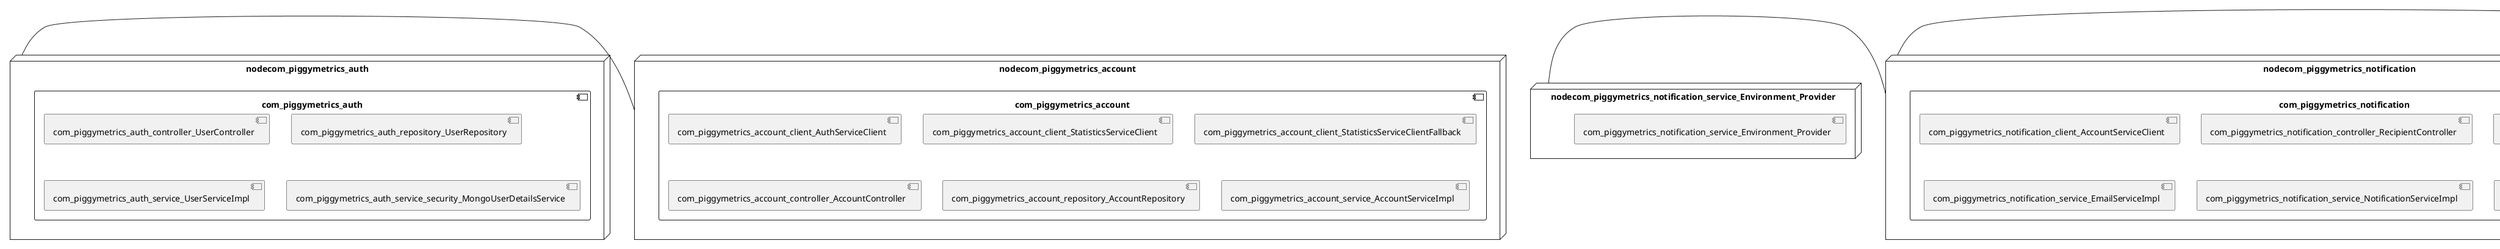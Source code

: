 @startuml
skinparam fixCircleLabelOverlapping true
skinparam componentStyle uml2
node nodecom_piggymetrics_account {
component com_piggymetrics_account {
[com_piggymetrics_account_client_AuthServiceClient] [[sqshq-piggymetrics.system#_0KwLkDGcEe-9S7eJJr0Udg]]
[com_piggymetrics_account_client_StatisticsServiceClient] [[sqshq-piggymetrics.system#_0KwLkDGcEe-9S7eJJr0Udg]]
[com_piggymetrics_account_client_StatisticsServiceClientFallback] [[sqshq-piggymetrics.system#_0KwLkDGcEe-9S7eJJr0Udg]]
[com_piggymetrics_account_controller_AccountController] [[sqshq-piggymetrics.system#_0KwLkDGcEe-9S7eJJr0Udg]]
[com_piggymetrics_account_repository_AccountRepository] [[sqshq-piggymetrics.system#_0KwLkDGcEe-9S7eJJr0Udg]]
[com_piggymetrics_account_service_AccountServiceImpl] [[sqshq-piggymetrics.system#_0KwLkDGcEe-9S7eJJr0Udg]]
}
}
node nodecom_piggymetrics_auth {
component com_piggymetrics_auth {
[com_piggymetrics_auth_controller_UserController] [[sqshq-piggymetrics.system#_0KwLkDGcEe-9S7eJJr0Udg]]
[com_piggymetrics_auth_repository_UserRepository] [[sqshq-piggymetrics.system#_0KwLkDGcEe-9S7eJJr0Udg]]
[com_piggymetrics_auth_service_UserServiceImpl] [[sqshq-piggymetrics.system#_0KwLkDGcEe-9S7eJJr0Udg]]
[com_piggymetrics_auth_service_security_MongoUserDetailsService] [[sqshq-piggymetrics.system#_0KwLkDGcEe-9S7eJJr0Udg]]
}
}
node nodecom_piggymetrics_notification {
component com_piggymetrics_notification {
[com_piggymetrics_notification_client_AccountServiceClient] [[sqshq-piggymetrics.system#_0KwLkDGcEe-9S7eJJr0Udg]]
[com_piggymetrics_notification_controller_RecipientController] [[sqshq-piggymetrics.system#_0KwLkDGcEe-9S7eJJr0Udg]]
[com_piggymetrics_notification_repository_RecipientRepository] [[sqshq-piggymetrics.system#_0KwLkDGcEe-9S7eJJr0Udg]]
[com_piggymetrics_notification_service_EmailServiceImpl] [[sqshq-piggymetrics.system#_0KwLkDGcEe-9S7eJJr0Udg]]
[com_piggymetrics_notification_service_NotificationServiceImpl] [[sqshq-piggymetrics.system#_0KwLkDGcEe-9S7eJJr0Udg]]
[com_piggymetrics_notification_service_RecipientServiceImpl] [[sqshq-piggymetrics.system#_0KwLkDGcEe-9S7eJJr0Udg]]
}
}
node nodecom_piggymetrics_statistics {
component com_piggymetrics_statistics {
[com_piggymetrics_statistics_client_ExchangeRatesClient] [[sqshq-piggymetrics.system#_0KwLkDGcEe-9S7eJJr0Udg]]
[com_piggymetrics_statistics_client_ExchangeRatesClientFallback] [[sqshq-piggymetrics.system#_0KwLkDGcEe-9S7eJJr0Udg]]
[com_piggymetrics_statistics_controller_StatisticsController] [[sqshq-piggymetrics.system#_0KwLkDGcEe-9S7eJJr0Udg]]
[com_piggymetrics_statistics_repository_DataPointRepository] [[sqshq-piggymetrics.system#_0KwLkDGcEe-9S7eJJr0Udg]]
[com_piggymetrics_statistics_service_ExchangeRatesServiceImpl] [[sqshq-piggymetrics.system#_0KwLkDGcEe-9S7eJJr0Udg]]
[com_piggymetrics_statistics_service_StatisticsServiceImpl] [[sqshq-piggymetrics.system#_0KwLkDGcEe-9S7eJJr0Udg]]
}
}
node nodecom_piggymetrics_notification_service_Environment_Provider {
[com_piggymetrics_notification_service_Environment_Provider] [[sqshq-piggymetrics.system#_0KwLkDGcEe-9S7eJJr0Udg]]
}
node nodecom_piggymetrics_notification_service_JavaMailSender_Provider {
[com_piggymetrics_notification_service_JavaMailSender_Provider] [[sqshq-piggymetrics.system#_0KwLkDGcEe-9S7eJJr0Udg]]
}
node noderates_client_latest_Provider {
[rates_client_latest_Provider] [[sqshq-piggymetrics.system#_0KwLkDGcEe-9S7eJJr0Udg]]
}
[nodecom_piggymetrics_auth] - [nodecom_piggymetrics_account]
[nodecom_piggymetrics_notification_service_Environment_Provider] - [nodecom_piggymetrics_notification]
[nodecom_piggymetrics_notification_service_JavaMailSender_Provider] - [nodecom_piggymetrics_notification]

@enduml
